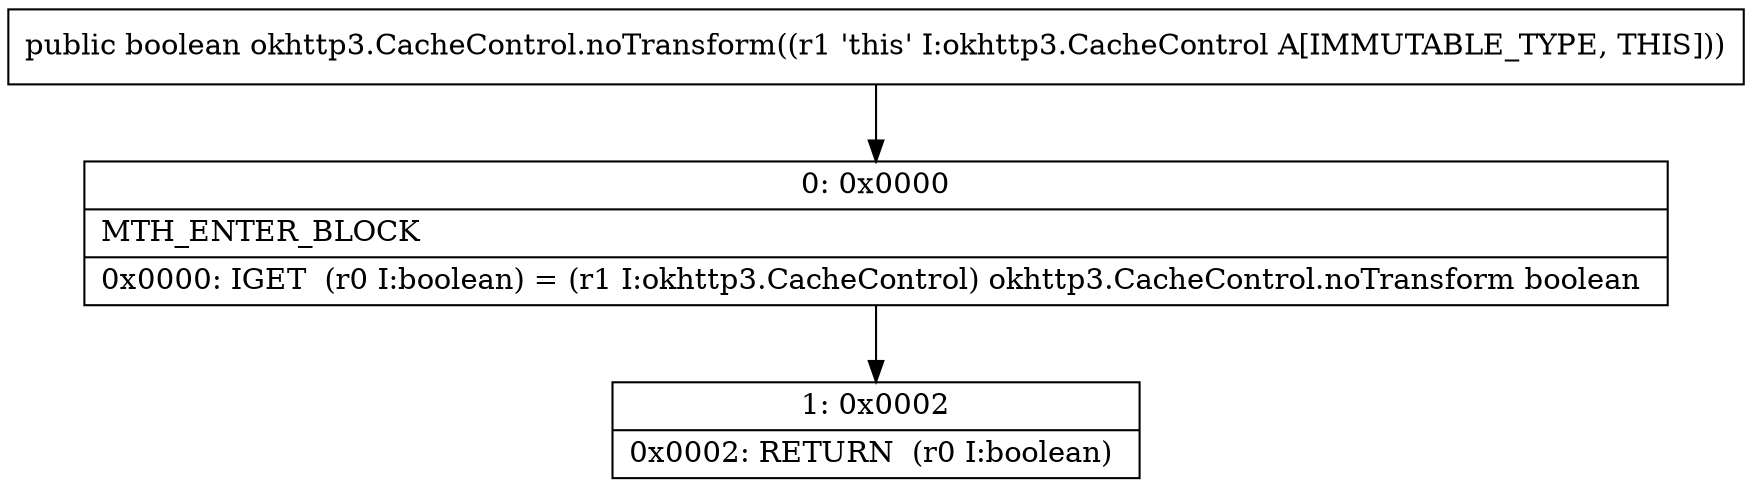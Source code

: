digraph "CFG forokhttp3.CacheControl.noTransform()Z" {
Node_0 [shape=record,label="{0\:\ 0x0000|MTH_ENTER_BLOCK\l|0x0000: IGET  (r0 I:boolean) = (r1 I:okhttp3.CacheControl) okhttp3.CacheControl.noTransform boolean \l}"];
Node_1 [shape=record,label="{1\:\ 0x0002|0x0002: RETURN  (r0 I:boolean) \l}"];
MethodNode[shape=record,label="{public boolean okhttp3.CacheControl.noTransform((r1 'this' I:okhttp3.CacheControl A[IMMUTABLE_TYPE, THIS])) }"];
MethodNode -> Node_0;
Node_0 -> Node_1;
}


